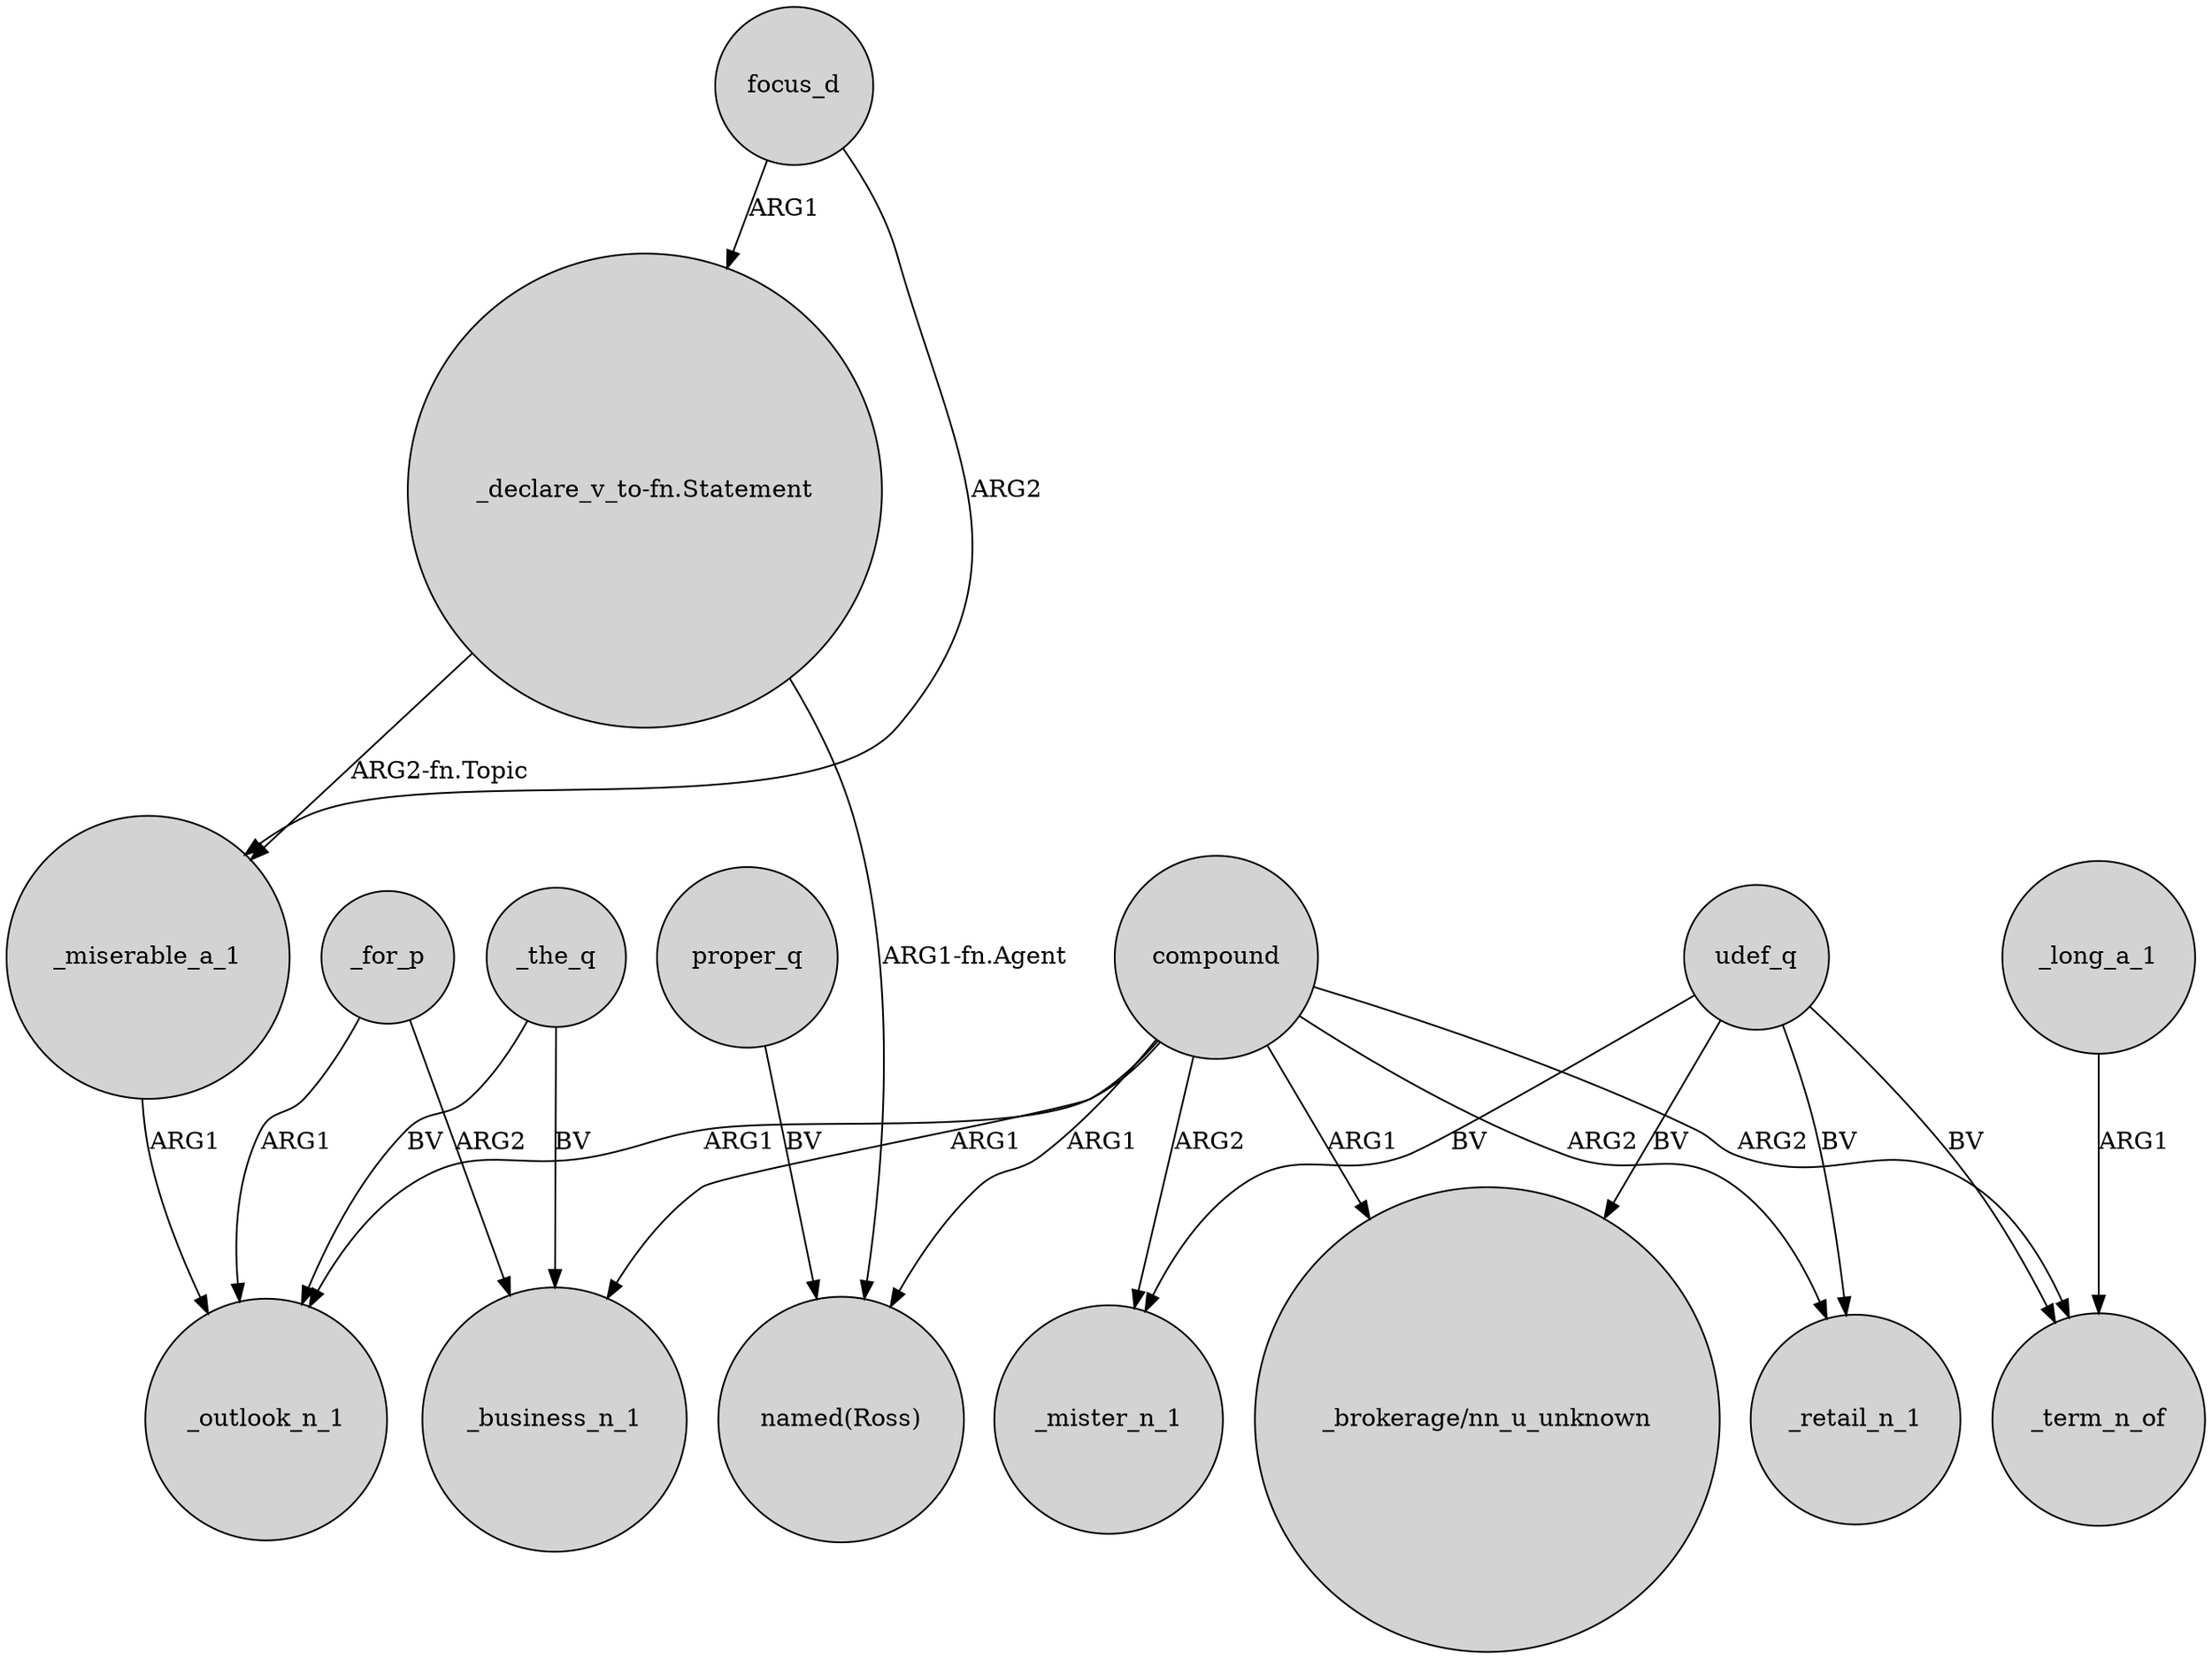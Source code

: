 digraph {
	node [shape=circle style=filled]
	_the_q -> _business_n_1 [label=BV]
	compound -> _term_n_of [label=ARG2]
	compound -> _outlook_n_1 [label=ARG1]
	compound -> _mister_n_1 [label=ARG2]
	"_declare_v_to-fn.Statement" -> "named(Ross)" [label="ARG1-fn.Agent"]
	compound -> _retail_n_1 [label=ARG2]
	"_declare_v_to-fn.Statement" -> _miserable_a_1 [label="ARG2-fn.Topic"]
	_the_q -> _outlook_n_1 [label=BV]
	udef_q -> _mister_n_1 [label=BV]
	_for_p -> _outlook_n_1 [label=ARG1]
	_for_p -> _business_n_1 [label=ARG2]
	compound -> "named(Ross)" [label=ARG1]
	udef_q -> "_brokerage/nn_u_unknown" [label=BV]
	focus_d -> "_declare_v_to-fn.Statement" [label=ARG1]
	compound -> _business_n_1 [label=ARG1]
	udef_q -> _term_n_of [label=BV]
	focus_d -> _miserable_a_1 [label=ARG2]
	proper_q -> "named(Ross)" [label=BV]
	udef_q -> _retail_n_1 [label=BV]
	compound -> "_brokerage/nn_u_unknown" [label=ARG1]
	_miserable_a_1 -> _outlook_n_1 [label=ARG1]
	_long_a_1 -> _term_n_of [label=ARG1]
}
